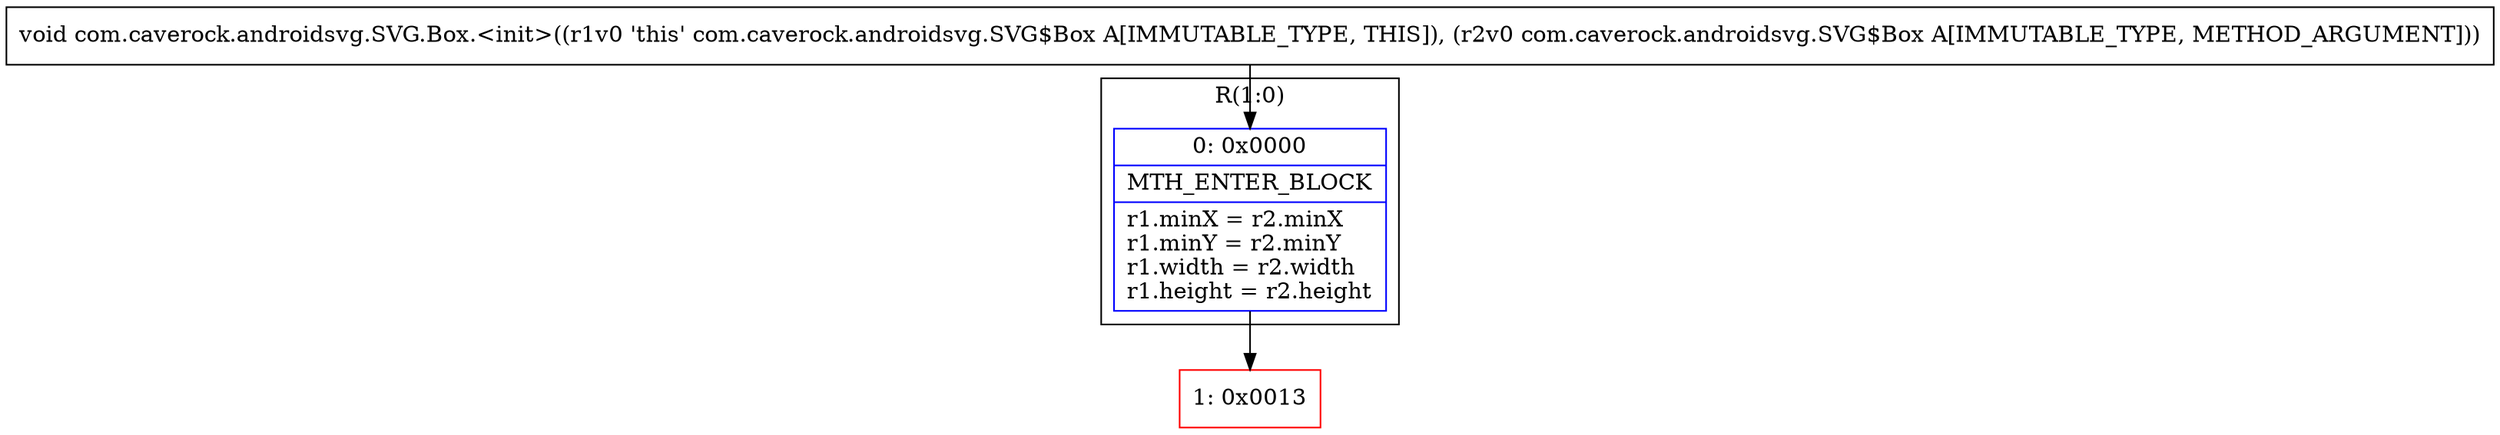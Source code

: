 digraph "CFG forcom.caverock.androidsvg.SVG.Box.\<init\>(Lcom\/caverock\/androidsvg\/SVG$Box;)V" {
subgraph cluster_Region_679316149 {
label = "R(1:0)";
node [shape=record,color=blue];
Node_0 [shape=record,label="{0\:\ 0x0000|MTH_ENTER_BLOCK\l|r1.minX = r2.minX\lr1.minY = r2.minY\lr1.width = r2.width\lr1.height = r2.height\l}"];
}
Node_1 [shape=record,color=red,label="{1\:\ 0x0013}"];
MethodNode[shape=record,label="{void com.caverock.androidsvg.SVG.Box.\<init\>((r1v0 'this' com.caverock.androidsvg.SVG$Box A[IMMUTABLE_TYPE, THIS]), (r2v0 com.caverock.androidsvg.SVG$Box A[IMMUTABLE_TYPE, METHOD_ARGUMENT])) }"];
MethodNode -> Node_0;
Node_0 -> Node_1;
}

